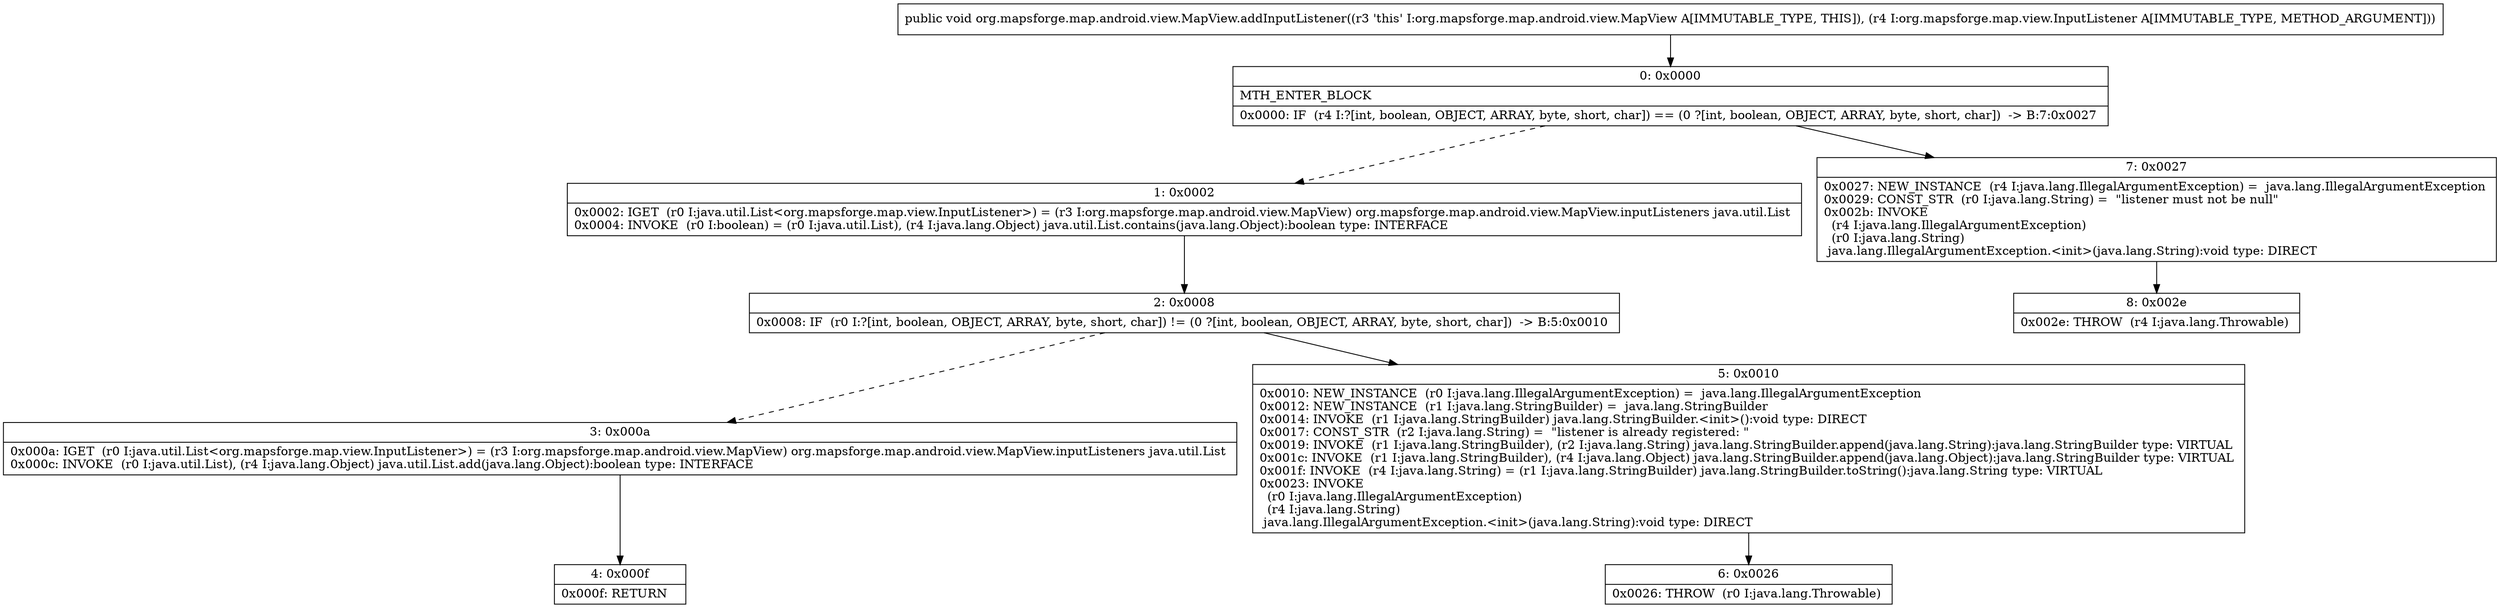 digraph "CFG fororg.mapsforge.map.android.view.MapView.addInputListener(Lorg\/mapsforge\/map\/view\/InputListener;)V" {
Node_0 [shape=record,label="{0\:\ 0x0000|MTH_ENTER_BLOCK\l|0x0000: IF  (r4 I:?[int, boolean, OBJECT, ARRAY, byte, short, char]) == (0 ?[int, boolean, OBJECT, ARRAY, byte, short, char])  \-\> B:7:0x0027 \l}"];
Node_1 [shape=record,label="{1\:\ 0x0002|0x0002: IGET  (r0 I:java.util.List\<org.mapsforge.map.view.InputListener\>) = (r3 I:org.mapsforge.map.android.view.MapView) org.mapsforge.map.android.view.MapView.inputListeners java.util.List \l0x0004: INVOKE  (r0 I:boolean) = (r0 I:java.util.List), (r4 I:java.lang.Object) java.util.List.contains(java.lang.Object):boolean type: INTERFACE \l}"];
Node_2 [shape=record,label="{2\:\ 0x0008|0x0008: IF  (r0 I:?[int, boolean, OBJECT, ARRAY, byte, short, char]) != (0 ?[int, boolean, OBJECT, ARRAY, byte, short, char])  \-\> B:5:0x0010 \l}"];
Node_3 [shape=record,label="{3\:\ 0x000a|0x000a: IGET  (r0 I:java.util.List\<org.mapsforge.map.view.InputListener\>) = (r3 I:org.mapsforge.map.android.view.MapView) org.mapsforge.map.android.view.MapView.inputListeners java.util.List \l0x000c: INVOKE  (r0 I:java.util.List), (r4 I:java.lang.Object) java.util.List.add(java.lang.Object):boolean type: INTERFACE \l}"];
Node_4 [shape=record,label="{4\:\ 0x000f|0x000f: RETURN   \l}"];
Node_5 [shape=record,label="{5\:\ 0x0010|0x0010: NEW_INSTANCE  (r0 I:java.lang.IllegalArgumentException) =  java.lang.IllegalArgumentException \l0x0012: NEW_INSTANCE  (r1 I:java.lang.StringBuilder) =  java.lang.StringBuilder \l0x0014: INVOKE  (r1 I:java.lang.StringBuilder) java.lang.StringBuilder.\<init\>():void type: DIRECT \l0x0017: CONST_STR  (r2 I:java.lang.String) =  \"listener is already registered: \" \l0x0019: INVOKE  (r1 I:java.lang.StringBuilder), (r2 I:java.lang.String) java.lang.StringBuilder.append(java.lang.String):java.lang.StringBuilder type: VIRTUAL \l0x001c: INVOKE  (r1 I:java.lang.StringBuilder), (r4 I:java.lang.Object) java.lang.StringBuilder.append(java.lang.Object):java.lang.StringBuilder type: VIRTUAL \l0x001f: INVOKE  (r4 I:java.lang.String) = (r1 I:java.lang.StringBuilder) java.lang.StringBuilder.toString():java.lang.String type: VIRTUAL \l0x0023: INVOKE  \l  (r0 I:java.lang.IllegalArgumentException)\l  (r4 I:java.lang.String)\l java.lang.IllegalArgumentException.\<init\>(java.lang.String):void type: DIRECT \l}"];
Node_6 [shape=record,label="{6\:\ 0x0026|0x0026: THROW  (r0 I:java.lang.Throwable) \l}"];
Node_7 [shape=record,label="{7\:\ 0x0027|0x0027: NEW_INSTANCE  (r4 I:java.lang.IllegalArgumentException) =  java.lang.IllegalArgumentException \l0x0029: CONST_STR  (r0 I:java.lang.String) =  \"listener must not be null\" \l0x002b: INVOKE  \l  (r4 I:java.lang.IllegalArgumentException)\l  (r0 I:java.lang.String)\l java.lang.IllegalArgumentException.\<init\>(java.lang.String):void type: DIRECT \l}"];
Node_8 [shape=record,label="{8\:\ 0x002e|0x002e: THROW  (r4 I:java.lang.Throwable) \l}"];
MethodNode[shape=record,label="{public void org.mapsforge.map.android.view.MapView.addInputListener((r3 'this' I:org.mapsforge.map.android.view.MapView A[IMMUTABLE_TYPE, THIS]), (r4 I:org.mapsforge.map.view.InputListener A[IMMUTABLE_TYPE, METHOD_ARGUMENT])) }"];
MethodNode -> Node_0;
Node_0 -> Node_1[style=dashed];
Node_0 -> Node_7;
Node_1 -> Node_2;
Node_2 -> Node_3[style=dashed];
Node_2 -> Node_5;
Node_3 -> Node_4;
Node_5 -> Node_6;
Node_7 -> Node_8;
}

